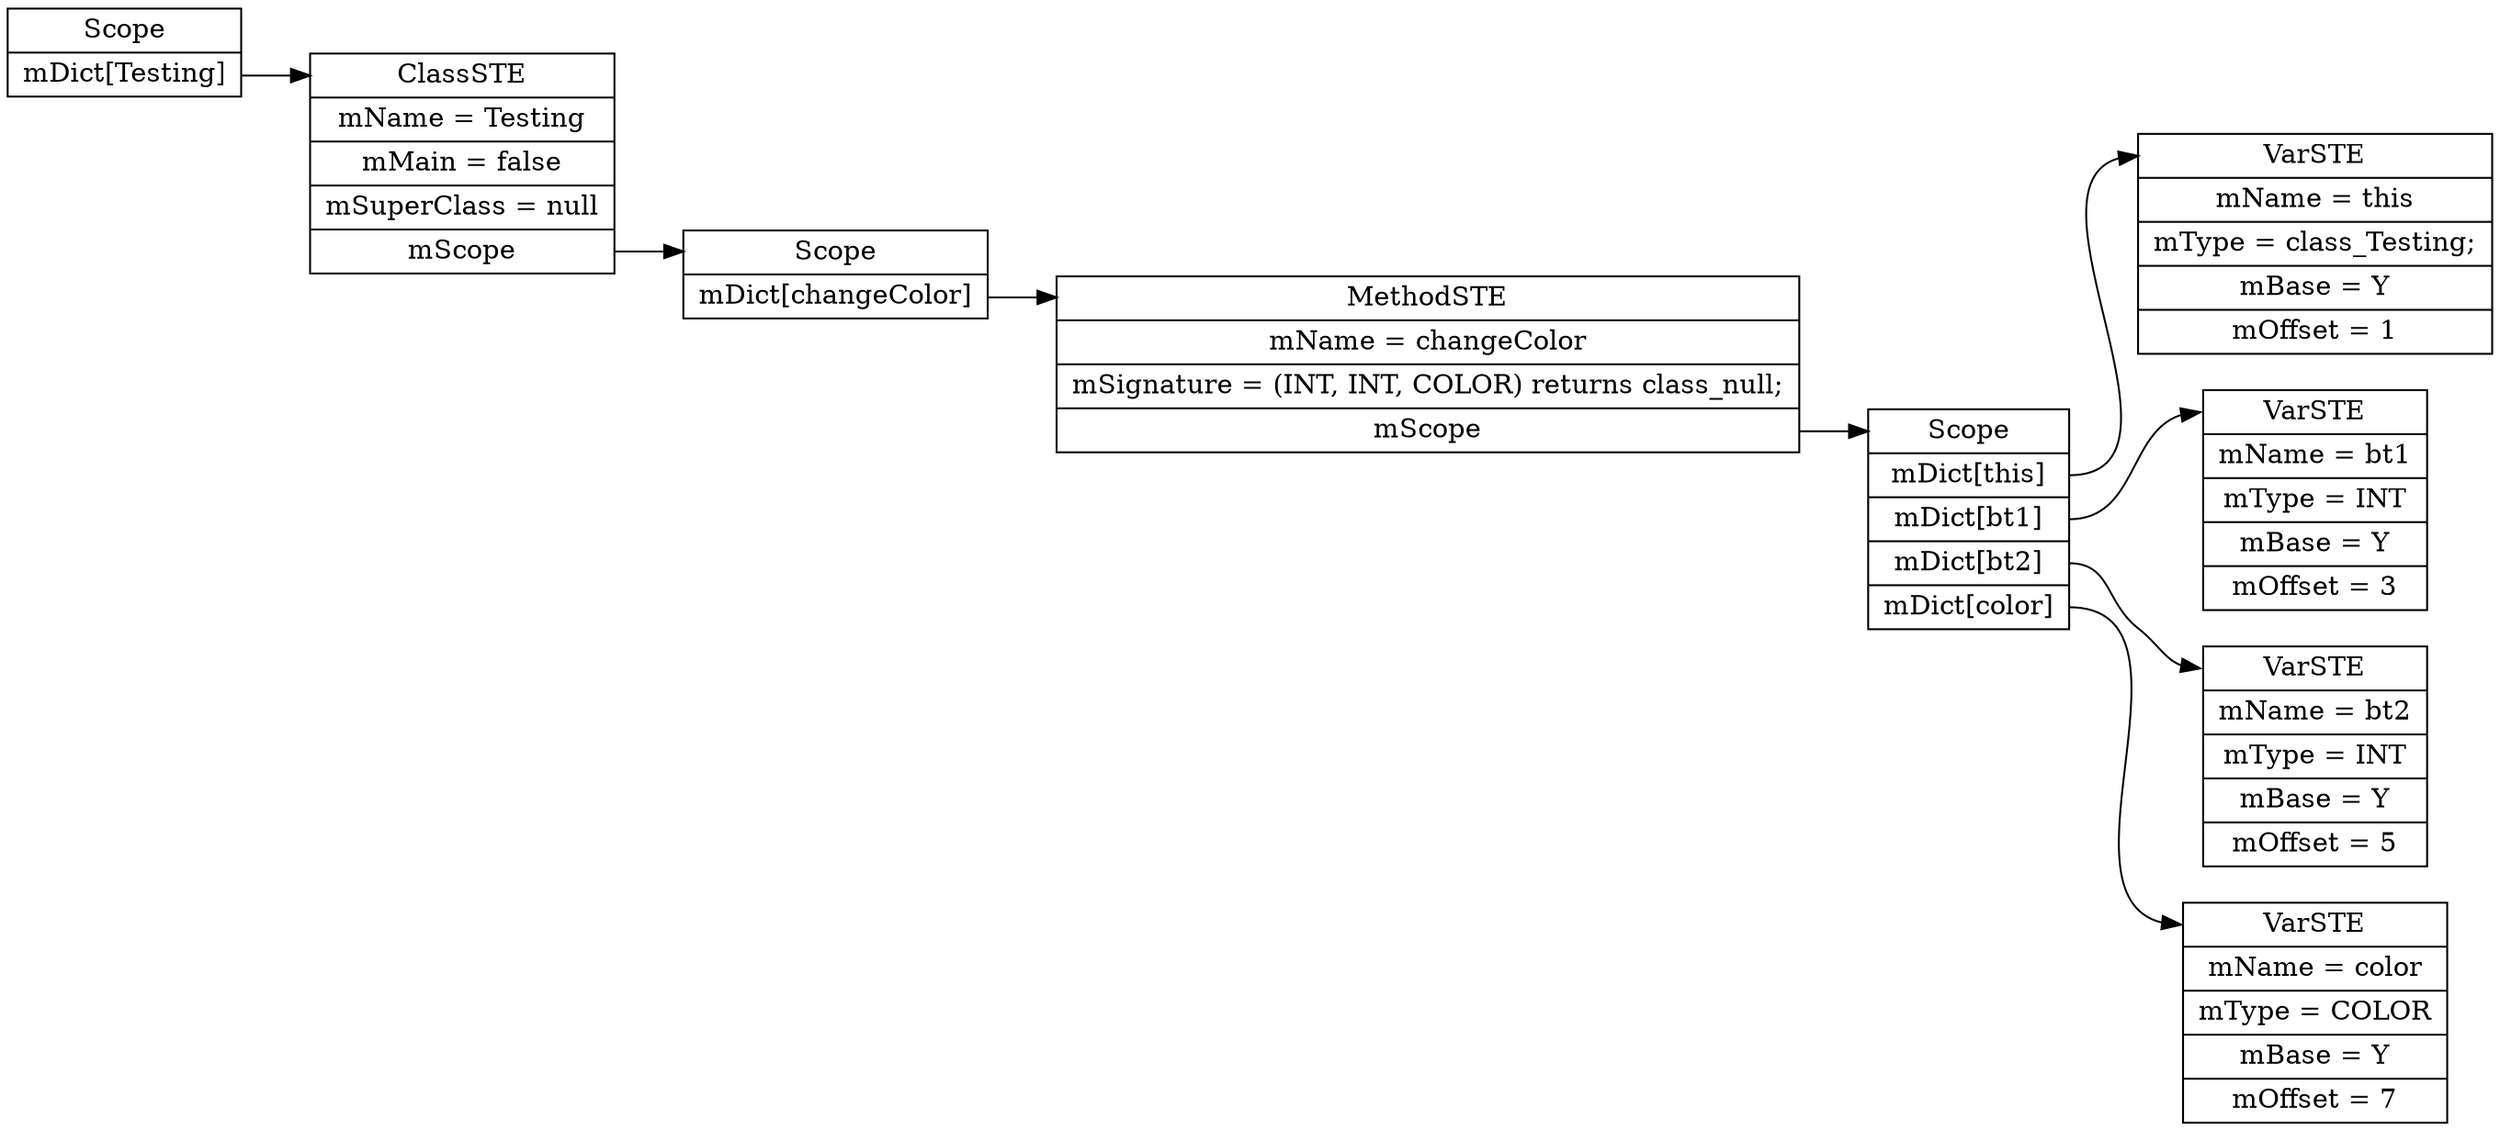 digraph SymTable {
	graph [rankdir="LR"];
	node [shape=record];
	0 [label=" <f0> Scope | <f1> mDict\[Testing\] "];
	0:<f1> -> 1:<f0>;
	1 [label=" <f0> ClassSTE | <f1> mName = Testing| <f2> mMain = false| <f3> mSuperClass = null| <f4> mScope "];
	1:<f4> -> 2:<f0>;
	2 [label=" <f0> Scope | <f1> mDict\[changeColor\] "];
	2:<f1> -> 3:<f0>;
	3 [label=" <f0> MethodSTE | <f1> mName = changeColor| <f2> mSignature = (INT, INT, COLOR) returns class_null;| <f3> mScope "];
	3:<f3> -> 4:<f0>;
	4 [label=" <f0> Scope | <f1> mDict\[this\] | <f2> mDict\[bt1\] | <f3> mDict\[bt2\] | <f4> mDict\[color\] "];
	4:<f1> -> 5:<f0>;
	5 [label=" <f0> VarSTE | <f1> mName = this| <f2> mType = class_Testing;| <f3> mBase = Y| <f4> mOffset = 1"];
	4:<f2> -> 6:<f0>;
	6 [label=" <f0> VarSTE | <f1> mName = bt1| <f2> mType = INT| <f3> mBase = Y| <f4> mOffset = 3"];
	4:<f3> -> 7:<f0>;
	7 [label=" <f0> VarSTE | <f1> mName = bt2| <f2> mType = INT| <f3> mBase = Y| <f4> mOffset = 5"];
	4:<f4> -> 8:<f0>;
	8 [label=" <f0> VarSTE | <f1> mName = color| <f2> mType = COLOR| <f3> mBase = Y| <f4> mOffset = 7"];
}
